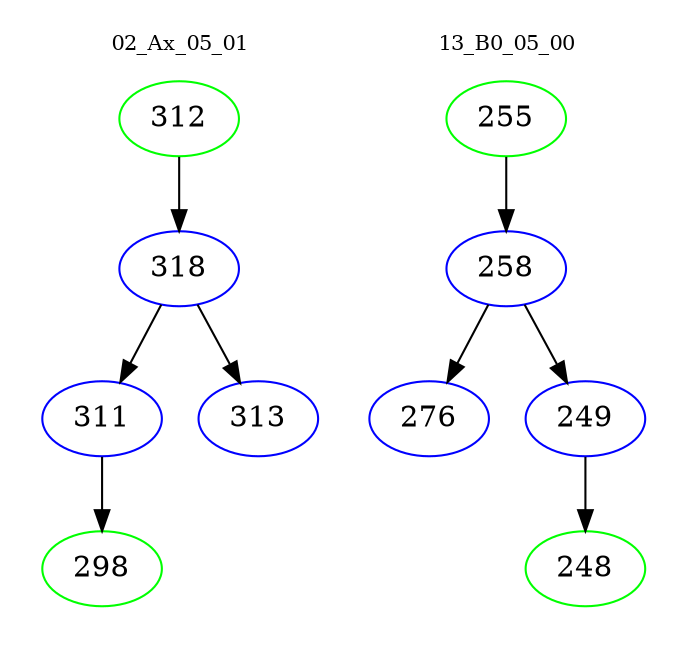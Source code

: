 digraph{
subgraph cluster_0 {
color = white
label = "02_Ax_05_01";
fontsize=10;
T0_312 [label="312", color="green"]
T0_312 -> T0_318 [color="black"]
T0_318 [label="318", color="blue"]
T0_318 -> T0_311 [color="black"]
T0_311 [label="311", color="blue"]
T0_311 -> T0_298 [color="black"]
T0_298 [label="298", color="green"]
T0_318 -> T0_313 [color="black"]
T0_313 [label="313", color="blue"]
}
subgraph cluster_1 {
color = white
label = "13_B0_05_00";
fontsize=10;
T1_255 [label="255", color="green"]
T1_255 -> T1_258 [color="black"]
T1_258 [label="258", color="blue"]
T1_258 -> T1_276 [color="black"]
T1_276 [label="276", color="blue"]
T1_258 -> T1_249 [color="black"]
T1_249 [label="249", color="blue"]
T1_249 -> T1_248 [color="black"]
T1_248 [label="248", color="green"]
}
}

